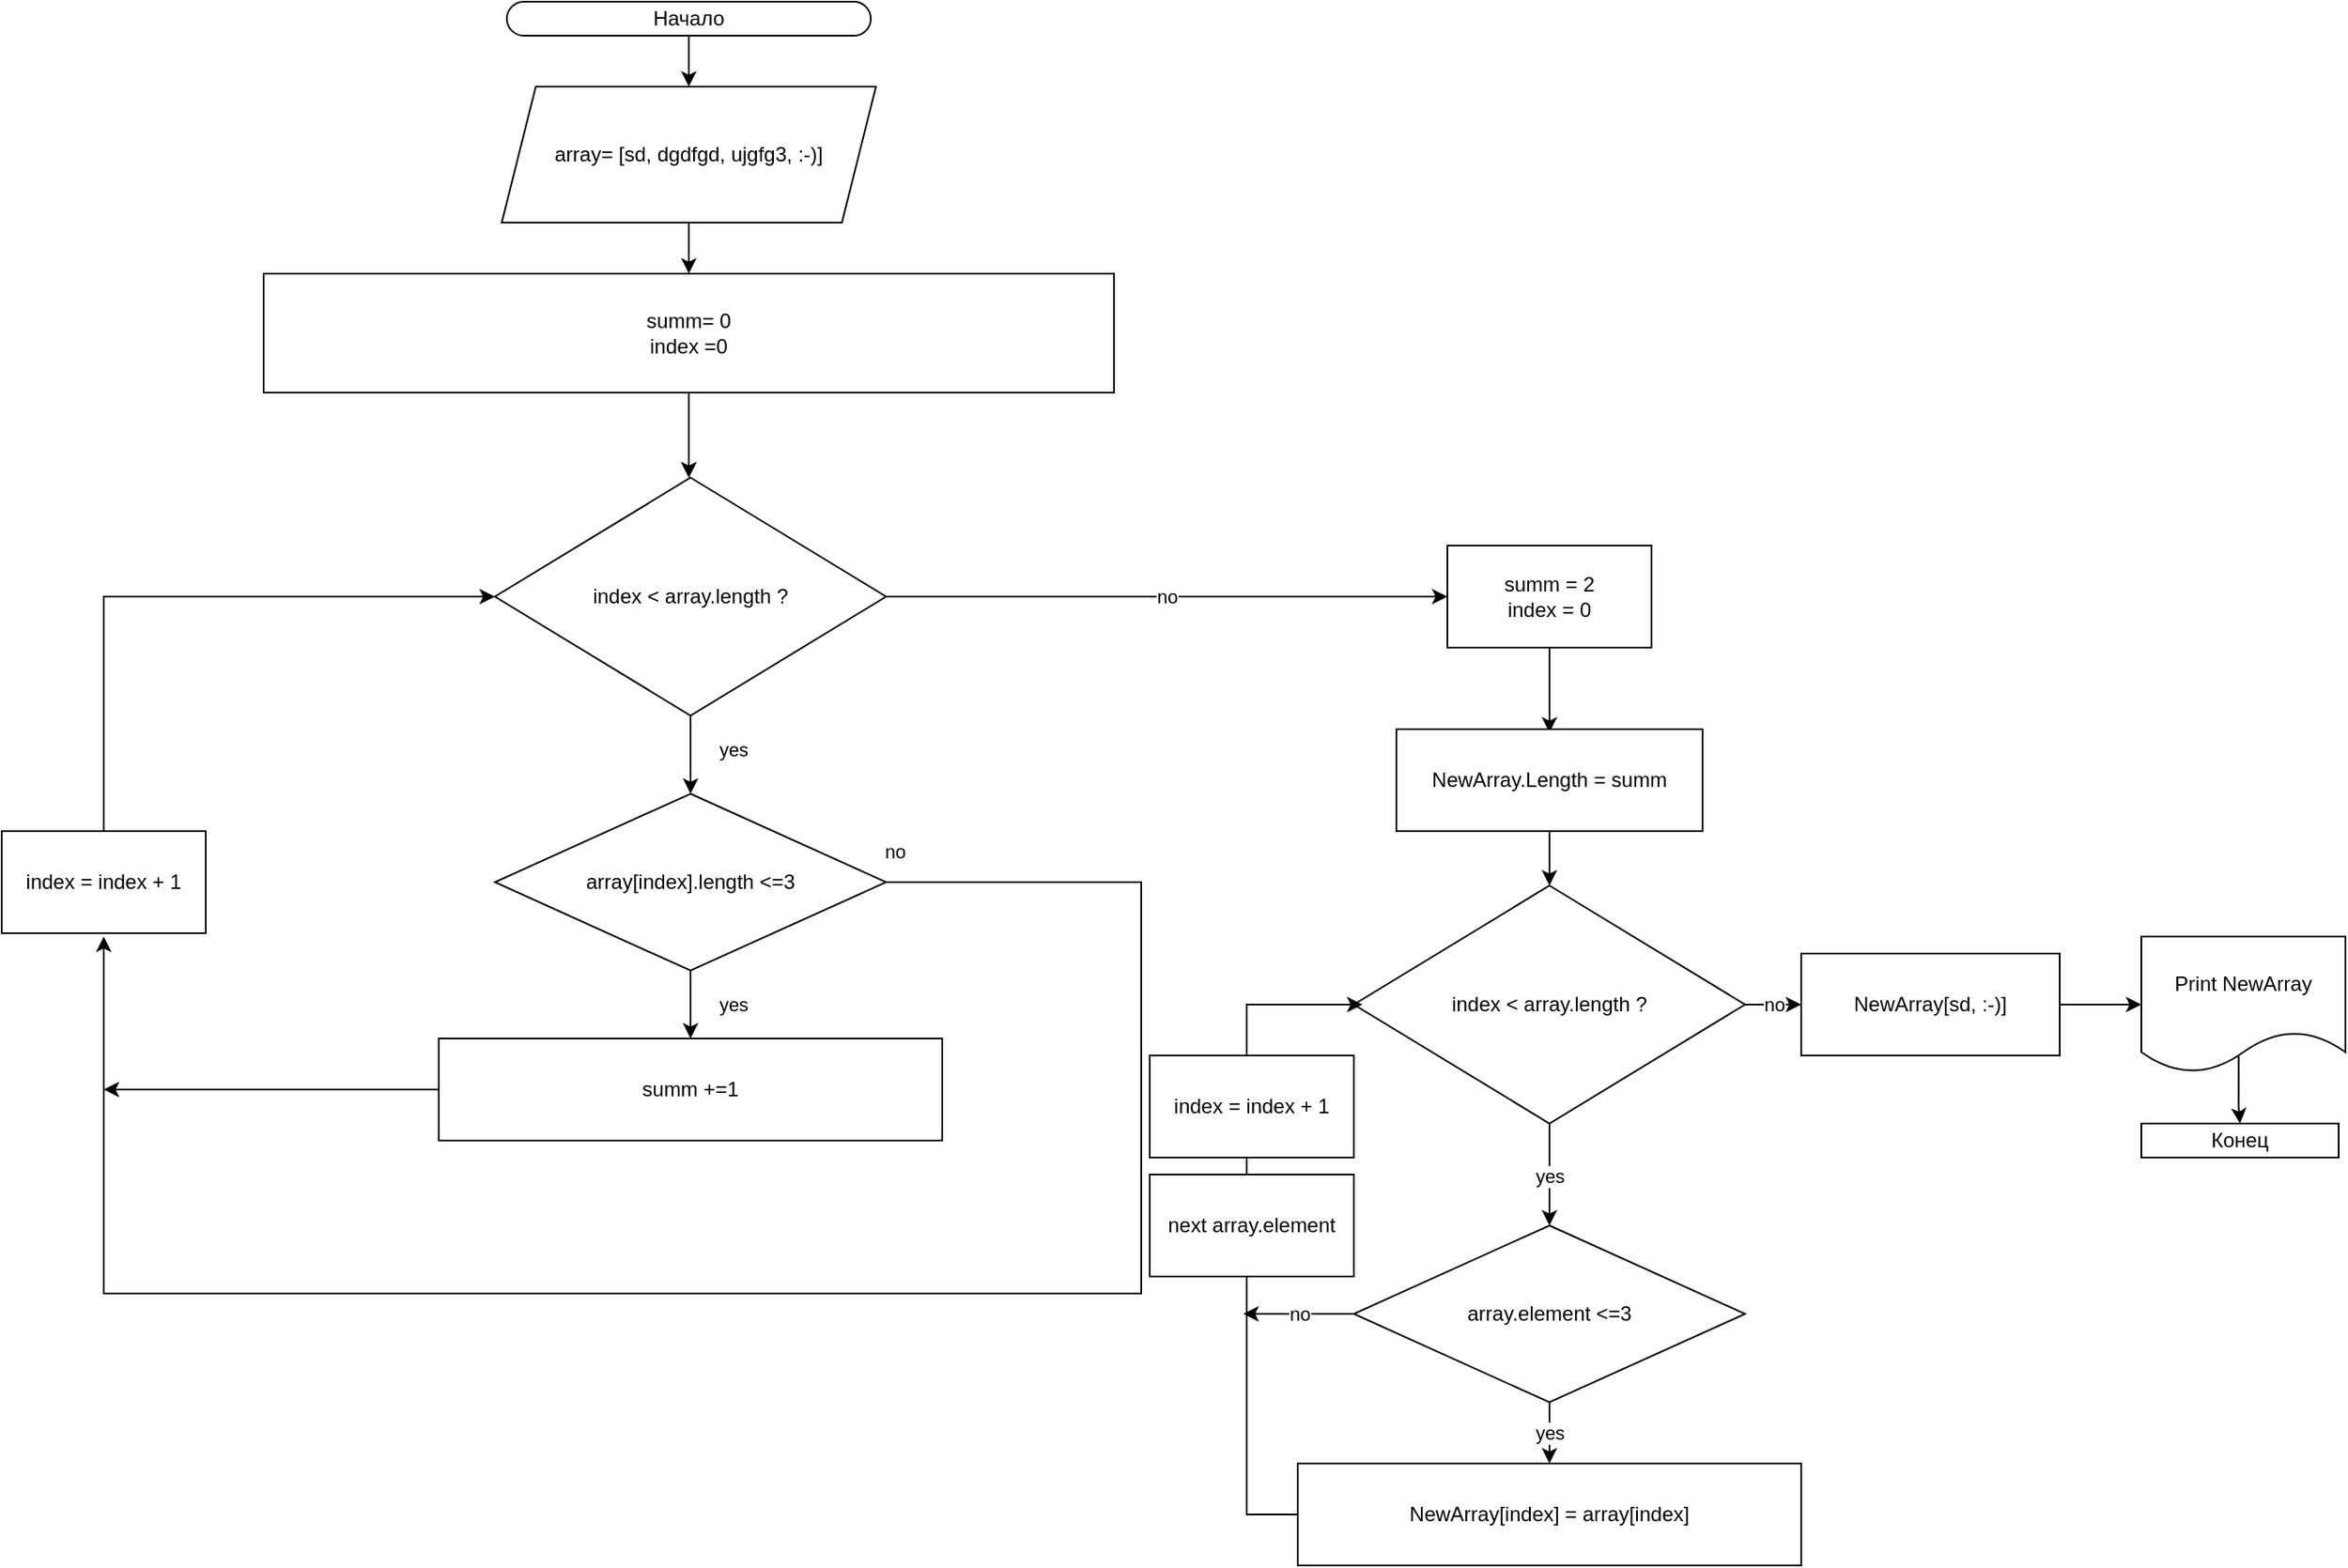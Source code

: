 <mxfile version="20.8.20" type="device"><diagram id="XcqPoMfTwK7JvQiuGrUi" name="sem3_блок_5_psevdo_kod"><mxGraphModel dx="215" dy="1721" grid="1" gridSize="10" guides="1" tooltips="1" connect="1" arrows="1" fold="1" page="1" pageScale="1" pageWidth="827" pageHeight="1169" math="0" shadow="0"><root><mxCell id="0"/><mxCell id="1" parent="0"/><mxCell id="PsHXvQXmCXSRtc7bv2A2-1" value="" style="edgeStyle=orthogonalEdgeStyle;rounded=0;orthogonalLoop=1;jettySize=auto;html=1;" parent="1" source="PsHXvQXmCXSRtc7bv2A2-2" target="PsHXvQXmCXSRtc7bv2A2-4" edge="1"><mxGeometry relative="1" as="geometry"/></mxCell><mxCell id="PsHXvQXmCXSRtc7bv2A2-2" value="Начало" style="rounded=1;whiteSpace=wrap;html=1;arcSize=50;" parent="1" vertex="1"><mxGeometry x="1127" y="-1090" width="214" height="20" as="geometry"/></mxCell><mxCell id="PsHXvQXmCXSRtc7bv2A2-3" style="edgeStyle=orthogonalEdgeStyle;rounded=0;orthogonalLoop=1;jettySize=auto;html=1;entryX=0.5;entryY=0;entryDx=0;entryDy=0;" parent="1" source="PsHXvQXmCXSRtc7bv2A2-4" target="PsHXvQXmCXSRtc7bv2A2-7" edge="1"><mxGeometry relative="1" as="geometry"><mxPoint x="1244" y="-970" as="sourcePoint"/></mxGeometry></mxCell><mxCell id="PsHXvQXmCXSRtc7bv2A2-4" value="array= [sd, dgdfgd, ujgfg3, :-)]" style="shape=parallelogram;perimeter=parallelogramPerimeter;whiteSpace=wrap;html=1;fixedSize=1;" parent="1" vertex="1"><mxGeometry x="1124" y="-1040" width="220" height="80" as="geometry"/></mxCell><mxCell id="PsHXvQXmCXSRtc7bv2A2-5" value="" style="edgeStyle=orthogonalEdgeStyle;rounded=0;orthogonalLoop=1;jettySize=auto;html=1;" parent="1" source="PsHXvQXmCXSRtc7bv2A2-7" edge="1"><mxGeometry relative="1" as="geometry"><mxPoint x="1234.0" y="-810" as="targetPoint"/></mxGeometry></mxCell><mxCell id="PsHXvQXmCXSRtc7bv2A2-6" style="edgeStyle=orthogonalEdgeStyle;rounded=0;orthogonalLoop=1;jettySize=auto;html=1;exitX=0.5;exitY=1;exitDx=0;exitDy=0;entryX=0.5;entryY=0;entryDx=0;entryDy=0;" parent="1" source="PsHXvQXmCXSRtc7bv2A2-7" edge="1"><mxGeometry relative="1" as="geometry"><mxPoint x="1234.0" y="-810" as="targetPoint"/></mxGeometry></mxCell><mxCell id="PsHXvQXmCXSRtc7bv2A2-7" value="summ= 0&lt;br&gt;index =0" style="rounded=0;whiteSpace=wrap;html=1;" parent="1" vertex="1"><mxGeometry x="984" y="-930" width="500" height="70" as="geometry"/></mxCell><mxCell id="PsHXvQXmCXSRtc7bv2A2-10" value="Конец" style="rounded=1;whiteSpace=wrap;html=1;arcSize=0;" parent="1" vertex="1"><mxGeometry x="2088" y="-430" width="116" height="20" as="geometry"/></mxCell><mxCell id="PsHXvQXmCXSRtc7bv2A2-11" value="yes" style="edgeStyle=orthogonalEdgeStyle;rounded=0;orthogonalLoop=1;jettySize=auto;html=1;entryX=0.5;entryY=0;entryDx=0;entryDy=0;" parent="1" source="PsHXvQXmCXSRtc7bv2A2-13" target="ph2Zy9QVYNiJKY5YBoaT-1" edge="1"><mxGeometry x="-0.13" y="25" relative="1" as="geometry"><mxPoint x="1234.0" y="-630" as="targetPoint"/><mxPoint as="offset"/></mxGeometry></mxCell><mxCell id="PsHXvQXmCXSRtc7bv2A2-12" value="no" style="edgeStyle=orthogonalEdgeStyle;rounded=0;orthogonalLoop=1;jettySize=auto;html=1;entryX=0;entryY=0.5;entryDx=0;entryDy=0;" parent="1" source="PsHXvQXmCXSRtc7bv2A2-13" target="D0YLIYWWadScpAJ6w-RH-1" edge="1"><mxGeometry relative="1" as="geometry"><mxPoint x="1534" y="-740" as="targetPoint"/></mxGeometry></mxCell><mxCell id="PsHXvQXmCXSRtc7bv2A2-13" value="index &amp;lt; array.length ?" style="rhombus;whiteSpace=wrap;html=1;" parent="1" vertex="1"><mxGeometry x="1120" y="-810" width="230" height="140" as="geometry"/></mxCell><mxCell id="9vrcFCfoWGUpyqL2CnMs-2" value="" style="edgeStyle=orthogonalEdgeStyle;rounded=0;orthogonalLoop=1;jettySize=auto;html=1;" parent="1" source="PsHXvQXmCXSRtc7bv2A2-15" edge="1"><mxGeometry relative="1" as="geometry"><mxPoint x="890" y="-450" as="targetPoint"/></mxGeometry></mxCell><mxCell id="PsHXvQXmCXSRtc7bv2A2-15" value="summ +=1" style="rounded=0;whiteSpace=wrap;html=1;" parent="1" vertex="1"><mxGeometry x="1087" y="-480" width="296" height="60" as="geometry"/></mxCell><mxCell id="ph2Zy9QVYNiJKY5YBoaT-6" style="edgeStyle=orthogonalEdgeStyle;rounded=0;orthogonalLoop=1;jettySize=auto;html=1;exitX=0.5;exitY=0;exitDx=0;exitDy=0;entryX=0;entryY=0.5;entryDx=0;entryDy=0;" parent="1" source="PsHXvQXmCXSRtc7bv2A2-17" target="PsHXvQXmCXSRtc7bv2A2-13" edge="1"><mxGeometry relative="1" as="geometry"/></mxCell><mxCell id="PsHXvQXmCXSRtc7bv2A2-17" value="index = index + 1" style="rounded=0;whiteSpace=wrap;html=1;" parent="1" vertex="1"><mxGeometry x="830" y="-602" width="120" height="60" as="geometry"/></mxCell><mxCell id="ph2Zy9QVYNiJKY5YBoaT-3" value="yes" style="edgeStyle=orthogonalEdgeStyle;rounded=0;orthogonalLoop=1;jettySize=auto;html=1;exitX=0.5;exitY=1;exitDx=0;exitDy=0;entryX=0.5;entryY=0;entryDx=0;entryDy=0;" parent="1" source="ph2Zy9QVYNiJKY5YBoaT-1" target="PsHXvQXmCXSRtc7bv2A2-15" edge="1"><mxGeometry y="25" relative="1" as="geometry"><mxPoint x="1234" y="-480" as="targetPoint"/><mxPoint as="offset"/></mxGeometry></mxCell><mxCell id="9vrcFCfoWGUpyqL2CnMs-3" value="no" style="edgeStyle=orthogonalEdgeStyle;rounded=0;orthogonalLoop=1;jettySize=auto;html=1;" parent="1" edge="1"><mxGeometry x="-0.984" y="18" relative="1" as="geometry"><mxPoint x="1345.577" y="-572" as="sourcePoint"/><mxPoint x="890" y="-540" as="targetPoint"/><Array as="points"><mxPoint x="1500" y="-572"/><mxPoint x="1500" y="-330"/></Array><mxPoint as="offset"/></mxGeometry></mxCell><mxCell id="ph2Zy9QVYNiJKY5YBoaT-1" value="array[index].length &amp;lt;=3" style="rhombus;whiteSpace=wrap;html=1;" parent="1" vertex="1"><mxGeometry x="1120" y="-624" width="230" height="104" as="geometry"/></mxCell><mxCell id="D0YLIYWWadScpAJ6w-RH-1" value="summ = 2&lt;br&gt;index = 0" style="rounded=0;whiteSpace=wrap;html=1;" vertex="1" parent="1"><mxGeometry x="1680" y="-770" width="120" height="60" as="geometry"/></mxCell><mxCell id="D0YLIYWWadScpAJ6w-RH-2" value="" style="endArrow=classic;html=1;rounded=0;exitX=0.5;exitY=1;exitDx=0;exitDy=0;entryX=0.5;entryY=0.033;entryDx=0;entryDy=0;entryPerimeter=0;" edge="1" parent="1" source="D0YLIYWWadScpAJ6w-RH-1" target="D0YLIYWWadScpAJ6w-RH-3"><mxGeometry width="50" height="50" relative="1" as="geometry"><mxPoint x="1740" y="-710" as="sourcePoint"/><mxPoint x="1740" y="-670" as="targetPoint"/></mxGeometry></mxCell><mxCell id="D0YLIYWWadScpAJ6w-RH-7" value="" style="edgeStyle=orthogonalEdgeStyle;rounded=0;orthogonalLoop=1;jettySize=auto;html=1;" edge="1" parent="1" source="D0YLIYWWadScpAJ6w-RH-3" target="D0YLIYWWadScpAJ6w-RH-5"><mxGeometry relative="1" as="geometry"/></mxCell><mxCell id="D0YLIYWWadScpAJ6w-RH-3" value="NewArray.Length = summ" style="rounded=0;whiteSpace=wrap;html=1;" vertex="1" parent="1"><mxGeometry x="1650" y="-662" width="180" height="60" as="geometry"/></mxCell><mxCell id="D0YLIYWWadScpAJ6w-RH-9" value="yes" style="edgeStyle=orthogonalEdgeStyle;rounded=0;orthogonalLoop=1;jettySize=auto;html=1;" edge="1" parent="1" source="D0YLIYWWadScpAJ6w-RH-4" target="D0YLIYWWadScpAJ6w-RH-8"><mxGeometry relative="1" as="geometry"/></mxCell><mxCell id="D0YLIYWWadScpAJ6w-RH-13" value="no" style="edgeStyle=orthogonalEdgeStyle;rounded=0;orthogonalLoop=1;jettySize=auto;html=1;exitX=0;exitY=0.5;exitDx=0;exitDy=0;" edge="1" parent="1" source="D0YLIYWWadScpAJ6w-RH-4"><mxGeometry relative="1" as="geometry"><mxPoint x="1560" y="-318" as="targetPoint"/></mxGeometry></mxCell><mxCell id="D0YLIYWWadScpAJ6w-RH-4" value="array.element &amp;lt;=3" style="rhombus;whiteSpace=wrap;html=1;" vertex="1" parent="1"><mxGeometry x="1625" y="-370" width="230" height="104" as="geometry"/></mxCell><mxCell id="D0YLIYWWadScpAJ6w-RH-6" value="yes" style="edgeStyle=orthogonalEdgeStyle;rounded=0;orthogonalLoop=1;jettySize=auto;html=1;entryX=0.5;entryY=0;entryDx=0;entryDy=0;exitX=0.5;exitY=1;exitDx=0;exitDy=0;" edge="1" parent="1" source="D0YLIYWWadScpAJ6w-RH-5" target="D0YLIYWWadScpAJ6w-RH-4"><mxGeometry x="0.016" relative="1" as="geometry"><mxPoint x="1740" y="-390" as="targetPoint"/><mxPoint as="offset"/></mxGeometry></mxCell><mxCell id="D0YLIYWWadScpAJ6w-RH-11" value="no" style="edgeStyle=orthogonalEdgeStyle;rounded=0;orthogonalLoop=1;jettySize=auto;html=1;" edge="1" parent="1" source="D0YLIYWWadScpAJ6w-RH-5" target="D0YLIYWWadScpAJ6w-RH-10"><mxGeometry relative="1" as="geometry"/></mxCell><mxCell id="D0YLIYWWadScpAJ6w-RH-5" value="index &amp;lt; array.length&amp;nbsp;?" style="rhombus;whiteSpace=wrap;html=1;" vertex="1" parent="1"><mxGeometry x="1625" y="-570" width="230" height="140" as="geometry"/></mxCell><mxCell id="D0YLIYWWadScpAJ6w-RH-12" style="edgeStyle=orthogonalEdgeStyle;rounded=0;orthogonalLoop=1;jettySize=auto;html=1;entryX=0.022;entryY=0.5;entryDx=0;entryDy=0;entryPerimeter=0;exitX=0;exitY=0.5;exitDx=0;exitDy=0;" edge="1" parent="1" source="D0YLIYWWadScpAJ6w-RH-8" target="D0YLIYWWadScpAJ6w-RH-5"><mxGeometry relative="1" as="geometry"><mxPoint x="1614.93" y="-500" as="targetPoint"/><mxPoint x="1581.93" y="-200" as="sourcePoint"/><Array as="points"><mxPoint x="1562" y="-200"/><mxPoint x="1562" y="-500"/></Array></mxGeometry></mxCell><mxCell id="D0YLIYWWadScpAJ6w-RH-8" value="NewArray[index] = array[index]" style="rounded=0;whiteSpace=wrap;html=1;" vertex="1" parent="1"><mxGeometry x="1592" y="-230" width="296" height="60" as="geometry"/></mxCell><mxCell id="D0YLIYWWadScpAJ6w-RH-16" value="" style="edgeStyle=orthogonalEdgeStyle;rounded=0;orthogonalLoop=1;jettySize=auto;html=1;" edge="1" parent="1" source="D0YLIYWWadScpAJ6w-RH-10" target="D0YLIYWWadScpAJ6w-RH-15"><mxGeometry relative="1" as="geometry"/></mxCell><mxCell id="D0YLIYWWadScpAJ6w-RH-10" value="NewArray[sd, :-)]" style="rounded=0;whiteSpace=wrap;html=1;" vertex="1" parent="1"><mxGeometry x="1888" y="-530" width="152" height="60" as="geometry"/></mxCell><mxCell id="D0YLIYWWadScpAJ6w-RH-14" value="index = index + 1" style="rounded=0;whiteSpace=wrap;html=1;" vertex="1" parent="1"><mxGeometry x="1505" y="-470" width="120" height="60" as="geometry"/></mxCell><mxCell id="D0YLIYWWadScpAJ6w-RH-18" value="" style="edgeStyle=orthogonalEdgeStyle;rounded=0;orthogonalLoop=1;jettySize=auto;html=1;exitX=0.477;exitY=0.878;exitDx=0;exitDy=0;exitPerimeter=0;" edge="1" parent="1" source="D0YLIYWWadScpAJ6w-RH-15" target="PsHXvQXmCXSRtc7bv2A2-10"><mxGeometry relative="1" as="geometry"/></mxCell><mxCell id="D0YLIYWWadScpAJ6w-RH-15" value="Print NewArray" style="shape=document;whiteSpace=wrap;html=1;boundedLbl=1;rounded=0;" vertex="1" parent="1"><mxGeometry x="2088" y="-540" width="120" height="80" as="geometry"/></mxCell><mxCell id="D0YLIYWWadScpAJ6w-RH-20" value="next array.element" style="rounded=0;whiteSpace=wrap;html=1;" vertex="1" parent="1"><mxGeometry x="1505" y="-400" width="120" height="60" as="geometry"/></mxCell></root></mxGraphModel></diagram></mxfile>